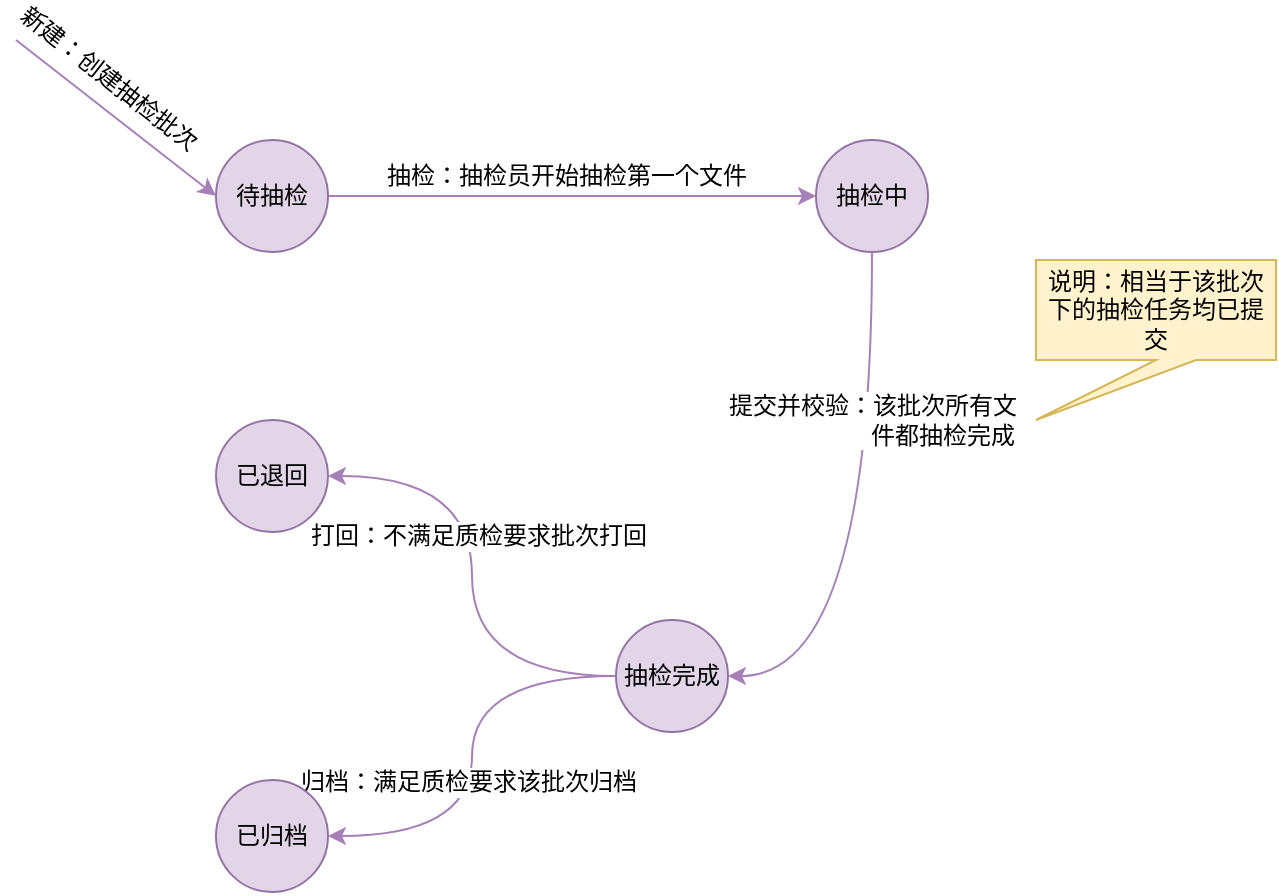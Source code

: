 <mxfile version="12.0.2" type="github" pages="1"><diagram id="_vrVeaodwKV4EjfV3NUV" name="第 1 页"><mxGraphModel dx="772" dy="500" grid="1" gridSize="10" guides="1" tooltips="1" connect="1" arrows="1" fold="1" page="1" pageScale="1" pageWidth="827" pageHeight="1169" math="0" shadow="0"><root><mxCell id="0"/><mxCell id="1" parent="0"/><mxCell id="Ghz6hhgz-yXJjxAI3aQx-10" style="edgeStyle=orthogonalEdgeStyle;curved=1;rounded=0;orthogonalLoop=1;jettySize=auto;html=1;entryX=0;entryY=0.5;entryDx=0;entryDy=0;strokeColor=#A680B8;" edge="1" parent="1" source="Ghz6hhgz-yXJjxAI3aQx-1" target="Ghz6hhgz-yXJjxAI3aQx-2"><mxGeometry relative="1" as="geometry"/></mxCell><mxCell id="Ghz6hhgz-yXJjxAI3aQx-13" value="抽检：抽检员开始抽检第一个文件" style="text;html=1;resizable=0;points=[];align=center;verticalAlign=middle;labelBackgroundColor=#ffffff;" vertex="1" connectable="0" parent="Ghz6hhgz-yXJjxAI3aQx-10"><mxGeometry x="-0.273" relative="1" as="geometry"><mxPoint x="30" y="-10" as="offset"/></mxGeometry></mxCell><mxCell id="Ghz6hhgz-yXJjxAI3aQx-1" value="待抽检" style="ellipse;whiteSpace=wrap;html=1;aspect=fixed;fillColor=#e1d5e7;strokeColor=#9673a6;" vertex="1" parent="1"><mxGeometry x="280" y="160" width="56" height="56" as="geometry"/></mxCell><mxCell id="Ghz6hhgz-yXJjxAI3aQx-7" style="edgeStyle=orthogonalEdgeStyle;curved=1;rounded=0;orthogonalLoop=1;jettySize=auto;html=1;entryX=1;entryY=0.5;entryDx=0;entryDy=0;exitX=0.5;exitY=1;exitDx=0;exitDy=0;strokeColor=#A680B8;" edge="1" parent="1" source="Ghz6hhgz-yXJjxAI3aQx-2" target="Ghz6hhgz-yXJjxAI3aQx-3"><mxGeometry relative="1" as="geometry"/></mxCell><mxCell id="Ghz6hhgz-yXJjxAI3aQx-14" value="提交并校验：该批次所有文&lt;br&gt;&amp;nbsp; &amp;nbsp; &amp;nbsp; &amp;nbsp; &amp;nbsp; &amp;nbsp; &amp;nbsp; &amp;nbsp; &amp;nbsp; &amp;nbsp; &amp;nbsp;件都抽检完成" style="text;html=1;resizable=0;points=[];align=center;verticalAlign=middle;labelBackgroundColor=#ffffff;" vertex="1" connectable="0" parent="Ghz6hhgz-yXJjxAI3aQx-7"><mxGeometry x="-0.669" relative="1" as="geometry"><mxPoint y="37" as="offset"/></mxGeometry></mxCell><mxCell id="Ghz6hhgz-yXJjxAI3aQx-2" value="抽检中" style="ellipse;whiteSpace=wrap;html=1;aspect=fixed;fillColor=#e1d5e7;strokeColor=#9673a6;" vertex="1" parent="1"><mxGeometry x="580" y="160" width="56" height="56" as="geometry"/></mxCell><mxCell id="Ghz6hhgz-yXJjxAI3aQx-8" style="edgeStyle=orthogonalEdgeStyle;curved=1;rounded=0;orthogonalLoop=1;jettySize=auto;html=1;entryX=1;entryY=0.5;entryDx=0;entryDy=0;strokeColor=#A680B8;" edge="1" parent="1" source="Ghz6hhgz-yXJjxAI3aQx-3" target="Ghz6hhgz-yXJjxAI3aQx-4"><mxGeometry relative="1" as="geometry"/></mxCell><mxCell id="Ghz6hhgz-yXJjxAI3aQx-17" value="打回：不满足质检要求批次打回" style="text;html=1;resizable=0;points=[];align=center;verticalAlign=middle;labelBackgroundColor=#ffffff;" vertex="1" connectable="0" parent="Ghz6hhgz-yXJjxAI3aQx-8"><mxGeometry x="0.582" y="12" relative="1" as="geometry"><mxPoint x="24" y="18" as="offset"/></mxGeometry></mxCell><mxCell id="Ghz6hhgz-yXJjxAI3aQx-9" style="edgeStyle=orthogonalEdgeStyle;curved=1;rounded=0;orthogonalLoop=1;jettySize=auto;html=1;exitX=0;exitY=0.5;exitDx=0;exitDy=0;entryX=1;entryY=0.5;entryDx=0;entryDy=0;strokeColor=#A680B8;" edge="1" parent="1" source="Ghz6hhgz-yXJjxAI3aQx-3" target="Ghz6hhgz-yXJjxAI3aQx-5"><mxGeometry relative="1" as="geometry"/></mxCell><mxCell id="Ghz6hhgz-yXJjxAI3aQx-20" value="归档：满足质检要求该批次归档" style="text;html=1;resizable=0;points=[];align=center;verticalAlign=middle;labelBackgroundColor=#ffffff;" vertex="1" connectable="0" parent="Ghz6hhgz-yXJjxAI3aQx-9"><mxGeometry x="0.11" y="-2" relative="1" as="geometry"><mxPoint as="offset"/></mxGeometry></mxCell><mxCell id="Ghz6hhgz-yXJjxAI3aQx-3" value="抽检完成" style="ellipse;whiteSpace=wrap;html=1;aspect=fixed;fillColor=#e1d5e7;strokeColor=#9673a6;" vertex="1" parent="1"><mxGeometry x="480" y="400" width="56" height="56" as="geometry"/></mxCell><mxCell id="Ghz6hhgz-yXJjxAI3aQx-4" value="已退回" style="ellipse;whiteSpace=wrap;html=1;aspect=fixed;fillColor=#e1d5e7;strokeColor=#9673a6;" vertex="1" parent="1"><mxGeometry x="280" y="300" width="56" height="56" as="geometry"/></mxCell><mxCell id="Ghz6hhgz-yXJjxAI3aQx-5" value="已归档" style="ellipse;whiteSpace=wrap;html=1;aspect=fixed;fillColor=#e1d5e7;strokeColor=#9673a6;" vertex="1" parent="1"><mxGeometry x="280" y="480" width="56" height="56" as="geometry"/></mxCell><mxCell id="Ghz6hhgz-yXJjxAI3aQx-11" value="" style="endArrow=classic;html=1;entryX=0;entryY=0.5;entryDx=0;entryDy=0;strokeColor=#A680B8;" edge="1" parent="1" target="Ghz6hhgz-yXJjxAI3aQx-1"><mxGeometry width="50" height="50" relative="1" as="geometry"><mxPoint x="180" y="110" as="sourcePoint"/><mxPoint x="240" y="360" as="targetPoint"/></mxGeometry></mxCell><mxCell id="Ghz6hhgz-yXJjxAI3aQx-12" value="新建：创建抽检批次" style="text;html=1;resizable=0;points=[];align=center;verticalAlign=middle;labelBackgroundColor=#ffffff;rotation=38;" vertex="1" connectable="0" parent="Ghz6hhgz-yXJjxAI3aQx-11"><mxGeometry x="-0.189" y="1" relative="1" as="geometry"><mxPoint x="4.5" y="-12" as="offset"/></mxGeometry></mxCell><mxCell id="Ghz6hhgz-yXJjxAI3aQx-15" value="说明：相当于该批次下的抽检任务均已提交" style="shape=callout;whiteSpace=wrap;html=1;perimeter=calloutPerimeter;position2=0;fillColor=#fff2cc;strokeColor=#d6b656;" vertex="1" parent="1"><mxGeometry x="690" y="220" width="120" height="80" as="geometry"/></mxCell></root></mxGraphModel></diagram></mxfile>